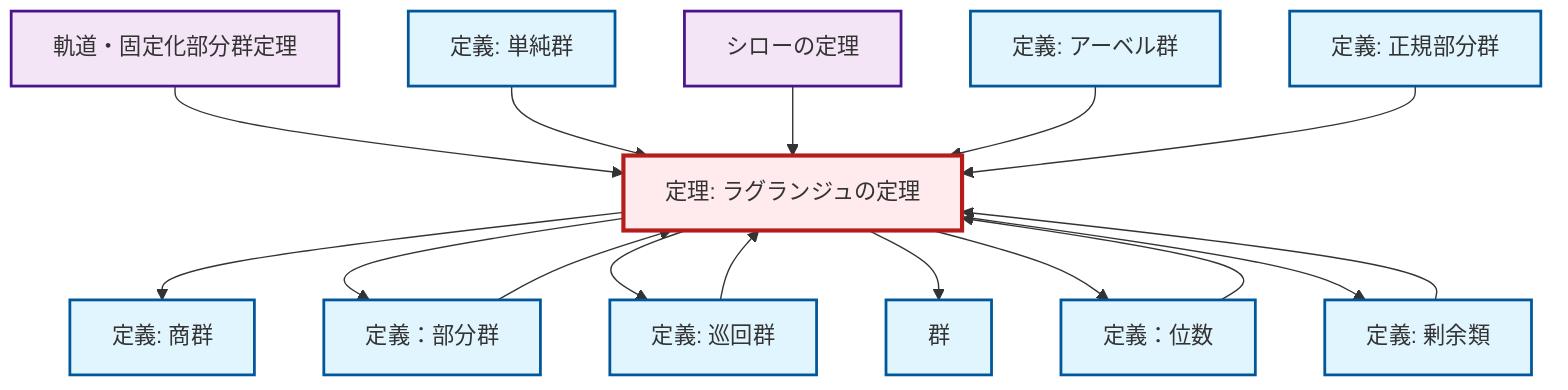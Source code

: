 graph TD
    classDef definition fill:#e1f5fe,stroke:#01579b,stroke-width:2px
    classDef theorem fill:#f3e5f5,stroke:#4a148c,stroke-width:2px
    classDef axiom fill:#fff3e0,stroke:#e65100,stroke-width:2px
    classDef example fill:#e8f5e9,stroke:#1b5e20,stroke-width:2px
    classDef current fill:#ffebee,stroke:#b71c1c,stroke-width:3px
    def-group["群"]:::definition
    thm-sylow["シローの定理"]:::theorem
    def-coset["定義: 剰余類"]:::definition
    def-abelian-group["定義: アーベル群"]:::definition
    def-subgroup["定義：部分群"]:::definition
    def-quotient-group["定義: 商群"]:::definition
    thm-orbit-stabilizer["軌道・固定化部分群定理"]:::theorem
    def-simple-group["定義: 単純群"]:::definition
    def-normal-subgroup["定義: 正規部分群"]:::definition
    def-order["定義：位数"]:::definition
    def-cyclic-group["定義: 巡回群"]:::definition
    thm-lagrange["定理: ラグランジュの定理"]:::theorem
    thm-lagrange --> def-quotient-group
    def-subgroup --> thm-lagrange
    thm-lagrange --> def-subgroup
    thm-orbit-stabilizer --> thm-lagrange
    def-coset --> thm-lagrange
    thm-lagrange --> def-cyclic-group
    def-simple-group --> thm-lagrange
    thm-lagrange --> def-group
    thm-sylow --> thm-lagrange
    thm-lagrange --> def-order
    def-order --> thm-lagrange
    def-abelian-group --> thm-lagrange
    def-cyclic-group --> thm-lagrange
    def-normal-subgroup --> thm-lagrange
    thm-lagrange --> def-coset
    class thm-lagrange current